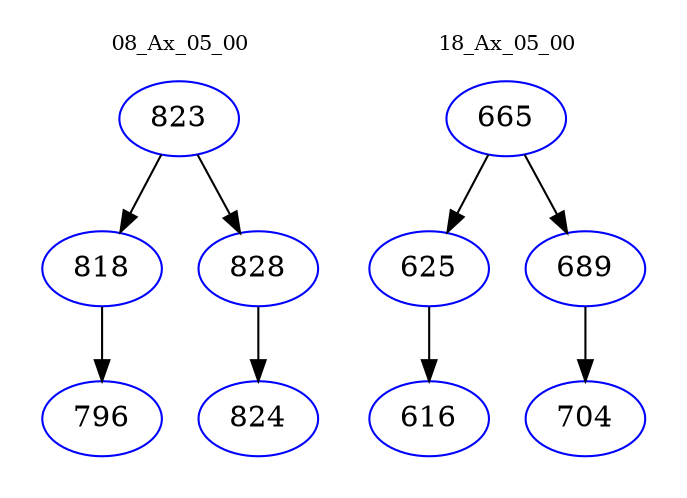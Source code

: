 digraph{
subgraph cluster_0 {
color = white
label = "08_Ax_05_00";
fontsize=10;
T0_823 [label="823", color="blue"]
T0_823 -> T0_818 [color="black"]
T0_818 [label="818", color="blue"]
T0_818 -> T0_796 [color="black"]
T0_796 [label="796", color="blue"]
T0_823 -> T0_828 [color="black"]
T0_828 [label="828", color="blue"]
T0_828 -> T0_824 [color="black"]
T0_824 [label="824", color="blue"]
}
subgraph cluster_1 {
color = white
label = "18_Ax_05_00";
fontsize=10;
T1_665 [label="665", color="blue"]
T1_665 -> T1_625 [color="black"]
T1_625 [label="625", color="blue"]
T1_625 -> T1_616 [color="black"]
T1_616 [label="616", color="blue"]
T1_665 -> T1_689 [color="black"]
T1_689 [label="689", color="blue"]
T1_689 -> T1_704 [color="black"]
T1_704 [label="704", color="blue"]
}
}
